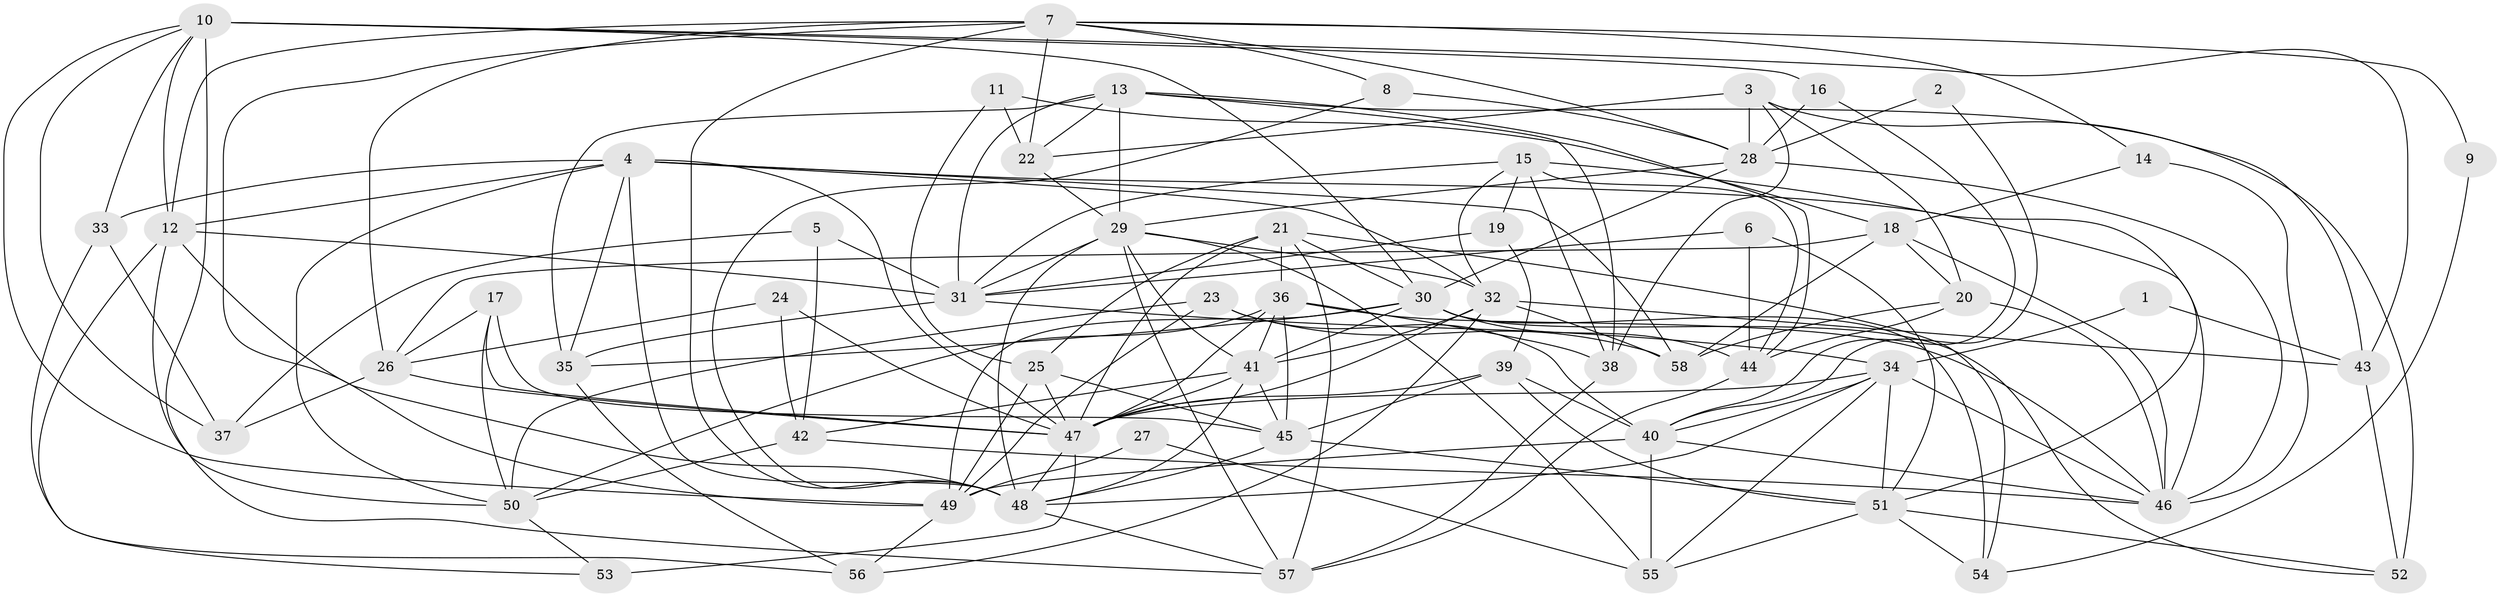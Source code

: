 // original degree distribution, {5: 0.17391304347826086, 2: 0.12173913043478261, 4: 0.28695652173913044, 6: 0.10434782608695652, 3: 0.26956521739130435, 7: 0.043478260869565216}
// Generated by graph-tools (version 1.1) at 2025/26/03/09/25 03:26:14]
// undirected, 58 vertices, 165 edges
graph export_dot {
graph [start="1"]
  node [color=gray90,style=filled];
  1;
  2;
  3;
  4;
  5;
  6;
  7;
  8;
  9;
  10;
  11;
  12;
  13;
  14;
  15;
  16;
  17;
  18;
  19;
  20;
  21;
  22;
  23;
  24;
  25;
  26;
  27;
  28;
  29;
  30;
  31;
  32;
  33;
  34;
  35;
  36;
  37;
  38;
  39;
  40;
  41;
  42;
  43;
  44;
  45;
  46;
  47;
  48;
  49;
  50;
  51;
  52;
  53;
  54;
  55;
  56;
  57;
  58;
  1 -- 34 [weight=1.0];
  1 -- 43 [weight=1.0];
  2 -- 28 [weight=1.0];
  2 -- 40 [weight=1.0];
  3 -- 20 [weight=1.0];
  3 -- 22 [weight=1.0];
  3 -- 28 [weight=1.0];
  3 -- 38 [weight=1.0];
  3 -- 43 [weight=1.0];
  4 -- 12 [weight=1.0];
  4 -- 32 [weight=1.0];
  4 -- 33 [weight=2.0];
  4 -- 35 [weight=1.0];
  4 -- 46 [weight=1.0];
  4 -- 47 [weight=1.0];
  4 -- 48 [weight=1.0];
  4 -- 50 [weight=1.0];
  4 -- 58 [weight=1.0];
  5 -- 31 [weight=1.0];
  5 -- 37 [weight=1.0];
  5 -- 42 [weight=1.0];
  6 -- 31 [weight=1.0];
  6 -- 44 [weight=1.0];
  6 -- 51 [weight=1.0];
  7 -- 8 [weight=1.0];
  7 -- 9 [weight=1.0];
  7 -- 12 [weight=1.0];
  7 -- 14 [weight=1.0];
  7 -- 22 [weight=1.0];
  7 -- 26 [weight=1.0];
  7 -- 28 [weight=1.0];
  7 -- 48 [weight=1.0];
  7 -- 49 [weight=1.0];
  8 -- 28 [weight=1.0];
  8 -- 48 [weight=1.0];
  9 -- 54 [weight=1.0];
  10 -- 12 [weight=1.0];
  10 -- 16 [weight=1.0];
  10 -- 30 [weight=1.0];
  10 -- 33 [weight=1.0];
  10 -- 37 [weight=1.0];
  10 -- 43 [weight=1.0];
  10 -- 49 [weight=1.0];
  10 -- 57 [weight=1.0];
  11 -- 18 [weight=1.0];
  11 -- 22 [weight=1.0];
  11 -- 25 [weight=1.0];
  12 -- 31 [weight=1.0];
  12 -- 48 [weight=1.0];
  12 -- 50 [weight=1.0];
  12 -- 53 [weight=1.0];
  13 -- 22 [weight=1.0];
  13 -- 29 [weight=1.0];
  13 -- 31 [weight=1.0];
  13 -- 35 [weight=1.0];
  13 -- 38 [weight=1.0];
  13 -- 44 [weight=1.0];
  13 -- 52 [weight=1.0];
  14 -- 18 [weight=1.0];
  14 -- 46 [weight=1.0];
  15 -- 19 [weight=1.0];
  15 -- 31 [weight=1.0];
  15 -- 32 [weight=1.0];
  15 -- 38 [weight=1.0];
  15 -- 44 [weight=1.0];
  15 -- 51 [weight=1.0];
  16 -- 28 [weight=2.0];
  16 -- 40 [weight=1.0];
  17 -- 26 [weight=1.0];
  17 -- 45 [weight=1.0];
  17 -- 47 [weight=1.0];
  17 -- 50 [weight=1.0];
  18 -- 20 [weight=1.0];
  18 -- 26 [weight=1.0];
  18 -- 46 [weight=1.0];
  18 -- 58 [weight=1.0];
  19 -- 31 [weight=1.0];
  19 -- 39 [weight=1.0];
  20 -- 44 [weight=1.0];
  20 -- 46 [weight=1.0];
  20 -- 58 [weight=1.0];
  21 -- 25 [weight=1.0];
  21 -- 30 [weight=1.0];
  21 -- 36 [weight=1.0];
  21 -- 47 [weight=1.0];
  21 -- 54 [weight=1.0];
  21 -- 57 [weight=1.0];
  22 -- 29 [weight=1.0];
  23 -- 40 [weight=1.0];
  23 -- 49 [weight=1.0];
  23 -- 50 [weight=2.0];
  23 -- 58 [weight=1.0];
  24 -- 26 [weight=1.0];
  24 -- 42 [weight=1.0];
  24 -- 47 [weight=1.0];
  25 -- 45 [weight=1.0];
  25 -- 47 [weight=1.0];
  25 -- 49 [weight=1.0];
  26 -- 37 [weight=1.0];
  26 -- 47 [weight=1.0];
  27 -- 49 [weight=1.0];
  27 -- 55 [weight=1.0];
  28 -- 29 [weight=1.0];
  28 -- 30 [weight=1.0];
  28 -- 46 [weight=1.0];
  29 -- 31 [weight=1.0];
  29 -- 32 [weight=1.0];
  29 -- 41 [weight=1.0];
  29 -- 48 [weight=1.0];
  29 -- 55 [weight=1.0];
  29 -- 57 [weight=1.0];
  30 -- 35 [weight=1.0];
  30 -- 41 [weight=1.0];
  30 -- 44 [weight=1.0];
  30 -- 49 [weight=1.0];
  30 -- 52 [weight=1.0];
  30 -- 54 [weight=1.0];
  31 -- 34 [weight=1.0];
  31 -- 35 [weight=1.0];
  32 -- 41 [weight=1.0];
  32 -- 43 [weight=1.0];
  32 -- 47 [weight=1.0];
  32 -- 56 [weight=1.0];
  32 -- 58 [weight=1.0];
  33 -- 37 [weight=1.0];
  33 -- 56 [weight=1.0];
  34 -- 40 [weight=1.0];
  34 -- 46 [weight=1.0];
  34 -- 47 [weight=1.0];
  34 -- 48 [weight=1.0];
  34 -- 51 [weight=1.0];
  34 -- 55 [weight=1.0];
  35 -- 56 [weight=1.0];
  36 -- 38 [weight=1.0];
  36 -- 41 [weight=1.0];
  36 -- 45 [weight=1.0];
  36 -- 46 [weight=1.0];
  36 -- 47 [weight=1.0];
  36 -- 50 [weight=1.0];
  38 -- 57 [weight=1.0];
  39 -- 40 [weight=1.0];
  39 -- 45 [weight=1.0];
  39 -- 47 [weight=1.0];
  39 -- 51 [weight=1.0];
  40 -- 46 [weight=1.0];
  40 -- 49 [weight=3.0];
  40 -- 55 [weight=1.0];
  41 -- 42 [weight=1.0];
  41 -- 45 [weight=1.0];
  41 -- 47 [weight=1.0];
  41 -- 48 [weight=1.0];
  42 -- 46 [weight=1.0];
  42 -- 50 [weight=1.0];
  43 -- 52 [weight=2.0];
  44 -- 57 [weight=1.0];
  45 -- 48 [weight=2.0];
  45 -- 51 [weight=1.0];
  47 -- 48 [weight=1.0];
  47 -- 53 [weight=2.0];
  48 -- 57 [weight=1.0];
  49 -- 56 [weight=1.0];
  50 -- 53 [weight=1.0];
  51 -- 52 [weight=1.0];
  51 -- 54 [weight=1.0];
  51 -- 55 [weight=1.0];
}
